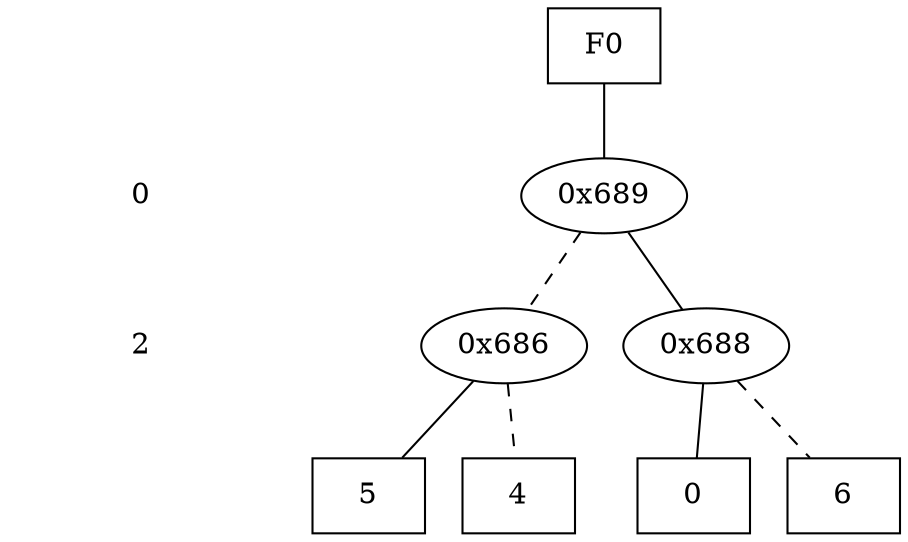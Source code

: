 digraph "DD" {
size = "7.5,10"
center = true;
edge [dir = none];
{ node [shape = plaintext];
  edge [style = invis];
  "CONST NODES" [style = invis];
" 0 " -> " 2 " -> "CONST NODES"; 
}
{ rank = same; node [shape = box]; edge [style = invis];
"F0"; }
{ rank = same; " 0 ";
"0x689";
}
{ rank = same; " 2 ";
"0x686";
"0x688";
}
{ rank = same; "CONST NODES";
{ node [shape = box]; "0x62c";
"0x65e";
"0x655";
"0x665";
}
}
"F0" -> "0x689" [style = solid];
"0x689" -> "0x688";
"0x689" -> "0x686" [style = dashed];
"0x686" -> "0x65e";
"0x686" -> "0x655" [style = dashed];
"0x688" -> "0x62c";
"0x688" -> "0x665" [style = dashed];
"0x62c" [label = "0"];
"0x65e" [label = "5"];
"0x655" [label = "4"];
"0x665" [label = "6"];
}

